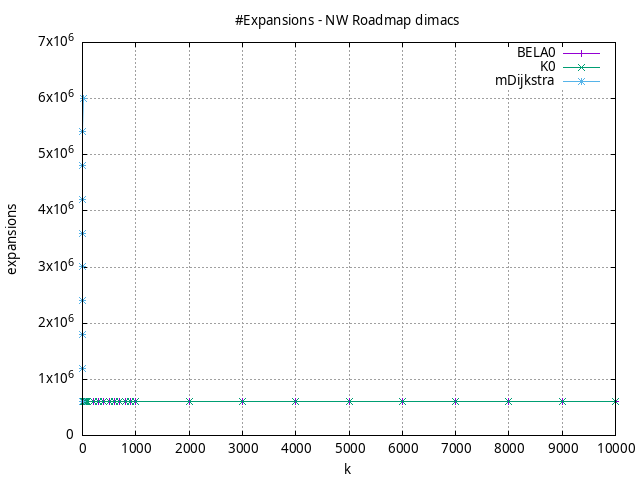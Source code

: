 #!/usr/bin/gnuplot
# -*- coding: utf-8 -*-
#
# results/roadmap/dimacs/NW/USA-road-d.NW.brute-force.expansions.gnuplot
#
# Started on 01/09/2024 14:33:59
# Author: Carlos Linares López
set grid
set xlabel "k"
set ylabel "expansions"

set title "#Expansions - NW Roadmap dimacs"

set terminal png enhanced font "Ariel,10"
set output 'USA-road-d.NW.brute-force.expansions.png'

plot "-" title "BELA0"      with linesp, "-" title "K0"      with linesp, "-" title "mDijkstra"      with linesp

	1 600665.5
	2 600666.78
	3 600668.49
	4 600669.48
	5 600671.19
	6 600671.72
	7 600672.68
	8 600673.07
	9 600673.79
	10 600674.19
	20 600678.7
	30 600681.45
	40 600683.14
	50 600684.93
	60 600686.31
	70 600687.38
	80 600688.54
	90 600689.62
	100 600690.45
	200 600695.93
	300 600699.39
	400 600702.08
	500 600704.01
	600 600705.67
	700 600707.15
	800 600708.43
	900 600709.59
	1000 600710.45
	2000 600717.38
	3000 600721.54
	4000 600724.66
	5000 600726.8
	6000 600728.83
	7000 600730.47
	8000 600731.89
	9000 600732.96
	10000 600734.15
end
	1 600667.78
	2 601683.61
	3 602201.99
	4 602318.31
	5 602593.05
	6 602617.1
	7 602635.3
	8 602666.11
	9 602728.85
	10 602896.95
	20 603117.02
	30 603395.38
	40 603563.08
	50 603659.85
	60 603822.98
	70 603872.1
	80 603930.52
	90 603965.92
	100 603975.15
	200 604509.23
	300 604665.09
	400 604936.59
	500 605094.97
	600 605153.95
	700 605455.78
	800 605476.31
	900 605757.09
	1000 605795.84
	2000 606272.82
	3000 606647.94
	4000 606766.41
	5000 606926.35
	6000 607150.75
	7000 607174.85
	8000 607423.82
	9000 607452.25
	10000 607481.16
end
	1 600665.5
	2 1201332.34
	3 1802001.34
	4 2402669.87
	5 3003342.51
	6 3604011.57
	7 4204683.34
	8 4805351.82
	9 5406024.53
	10 6006694.4
end
